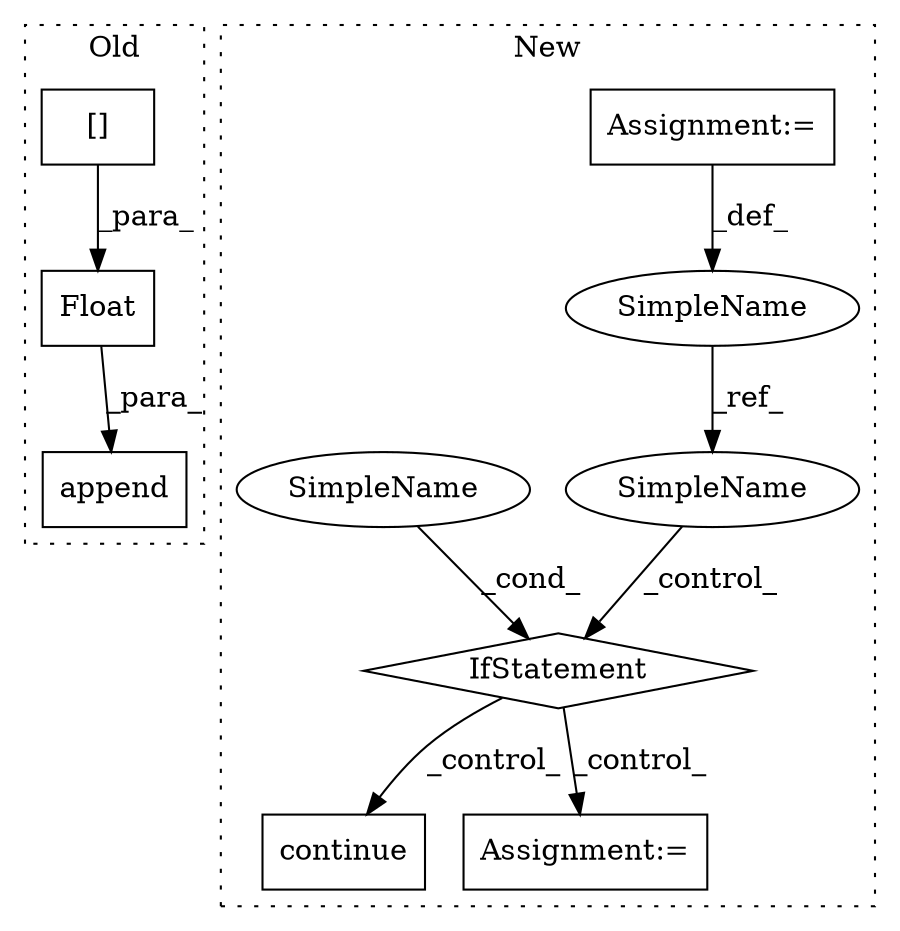 digraph G {
subgraph cluster0 {
1 [label="Float" a="32" s="26710,26752" l="6,1" shape="box"];
3 [label="[]" a="2" s="26716,26751" l="13,1" shape="box"];
8 [label="append" a="32" s="26703,26753" l="7,1" shape="box"];
label = "Old";
style="dotted";
}
subgraph cluster1 {
2 [label="continue" a="18" s="28940" l="9" shape="box"];
4 [label="IfStatement" a="25" s="28909,28926" l="4,2" shape="diamond"];
5 [label="Assignment:=" a="7" s="28981" l="1" shape="box"];
6 [label="SimpleName" a="42" s="28400" l="13" shape="ellipse"];
7 [label="Assignment:=" a="7" s="28413" l="1" shape="box"];
9 [label="SimpleName" a="42" s="28535" l="13" shape="ellipse"];
10 [label="SimpleName" a="42" s="28913" l="13" shape="ellipse"];
label = "New";
style="dotted";
}
1 -> 8 [label="_para_"];
3 -> 1 [label="_para_"];
4 -> 2 [label="_control_"];
4 -> 5 [label="_control_"];
6 -> 9 [label="_ref_"];
7 -> 6 [label="_def_"];
9 -> 4 [label="_control_"];
10 -> 4 [label="_cond_"];
}